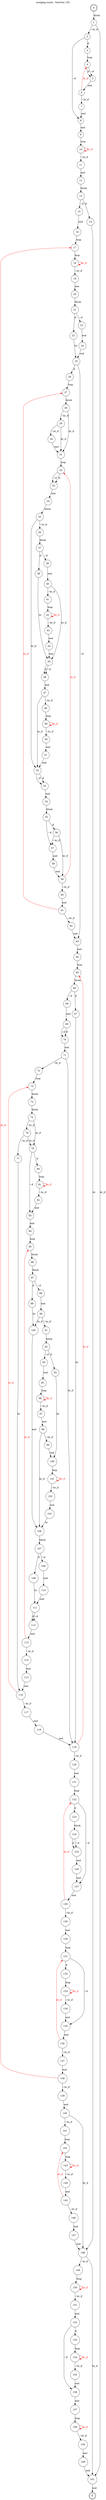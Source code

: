 digraph finite_state_machine {
    label = "mozjpeg.wasm - function 102"
    labelloc =  t
    labelfontsize = 16
    labelfontcolor = black
    labelfontname = "Helvetica"
    node [shape = doublecircle]; 0 E ;
    node [shape = circle];
    0 -> 1[label="block"];
    1 -> 2[label="~br_if"];
    1 -> 161[label="br_if"];
    2 -> 3[label="if"];
    2 -> 8[label="~if"];
    3 -> 4[label="loop"];
    4 -> 5[label="if"];
    4 -> 5[label="~if"];
    5 -> 6[label="end"];
    6 -> 7[label="~br_if"];
    6 -> 4[color="red" fontcolor="red" label="br_if"];
    7 -> 8[label="end"];
    8 -> 9[label="end"];
    9 -> 10[label="loop"];
    10 -> 11[label="~br_if"];
    10 -> 10[color="red" fontcolor="red" label="br_if"];
    11 -> 12[label="end"];
    12 -> 13[label="block"];
    13 -> 14[label="if"];
    13 -> 15[label="~if"];
    14 -> 148[label="br"];
    15 -> 16[label="end"];
    16 -> 17[label="loop"];
    17 -> 18[label="loop"];
    18 -> 19[label="~br_if"];
    18 -> 18[color="red" fontcolor="red" label="br_if"];
    19 -> 20[label="end"];
    20 -> 21[label="block"];
    21 -> 22[label="if"];
    21 -> 23[label="~if"];
    22 -> 25[label="br"];
    23 -> 24[label="end"];
    24 -> 25[label="end"];
    25 -> 26[label="if"];
    25 -> 63[label="~if"];
    26 -> 27[label="loop"];
    27 -> 28[label="block"];
    28 -> 29[label="~br_if"];
    28 -> 31[label="br_if"];
    29 -> 30[label="~br_if"];
    29 -> 31[label="br_if"];
    30 -> 31[label="end"];
    31 -> 32[label="loop"];
    32 -> 33[label="if"];
    32 -> 33[label="~if"];
    33 -> 34[label="end"];
    34 -> 35[label="block"];
    35 -> 36[label="~br_if"];
    35 -> 52[label="br_if"];
    36 -> 37[label="block"];
    37 -> 38[label="if"];
    37 -> 39[label="~if"];
    38 -> 45[label="br"];
    39 -> 40[label="end"];
    40 -> 41[label="~br_if"];
    40 -> 45[label="br_if"];
    41 -> 42[label="loop"];
    42 -> 43[label="~br_if"];
    42 -> 42[color="red" fontcolor="red" label="br_if"];
    43 -> 44[label="end"];
    44 -> 45[label="end"];
    45 -> 46[label="if"];
    45 -> 46[label="~if"];
    46 -> 47[label="end"];
    47 -> 48[label="~br_if"];
    47 -> 52[label="br_if"];
    48 -> 49[label="loop"];
    49 -> 50[label="~br_if"];
    49 -> 49[color="red" fontcolor="red" label="br_if"];
    50 -> 51[label="end"];
    51 -> 52[label="end"];
    52 -> 53[label="if"];
    52 -> 53[label="~if"];
    53 -> 54[label="end"];
    54 -> 55[label="block"];
    55 -> 56[label="if"];
    55 -> 57[label="~if"];
    56 -> 57[label="~br_if"];
    56 -> 59[label="br_if"];
    57 -> 58[label="end"];
    58 -> 59[label="end"];
    59 -> 60[label="~br_if"];
    59 -> 32[color="red" fontcolor="red" label="br_if"];
    60 -> 61[label="end"];
    61 -> 62[label="~br_if"];
    61 -> 27[color="red" fontcolor="red" label="br_if"];
    62 -> 63[label="end"];
    63 -> 64[label="end"];
    64 -> 65[label="loop"];
    65 -> 66[label="block"];
    66 -> 67[label="if"];
    66 -> 68[label="~if"];
    67 -> 119[label="br"];
    68 -> 69[label="end"];
    69 -> 70[label="if"];
    69 -> 70[label="~if"];
    70 -> 71[label="end"];
    71 -> 72[label="~br_if"];
    71 -> 119[label="br_if"];
    72 -> 73[label="loop"];
    73 -> 74[label="block"];
    74 -> 75[label="block"];
    75 -> 76[label="~br_if"];
    75 -> 79[label="br_if"];
    76 -> 77[label="~br_if"];
    76 -> 79[label="br_if"];
    77 -> 116[label="br"];
    79 -> 80[label="if"];
    79 -> 83[label="~if"];
    80 -> 81[label="loop"];
    81 -> 82[label="~br_if"];
    81 -> 81[color="red" fontcolor="red" label="br_if"];
    82 -> 83[label="end"];
    83 -> 84[label="end"];
    84 -> 85[label="loop"];
    85 -> 86[label="block"];
    86 -> 87[label="block"];
    87 -> 88[label="if"];
    87 -> 89[label="~if"];
    88 -> 105[label="br"];
    89 -> 90[label="end"];
    90 -> 91[label="~br_if"];
    90 -> 105[label="br_if"];
    91 -> 92[label="block"];
    92 -> 93[label="if"];
    92 -> 94[label="~if"];
    93 -> 100[label="br"];
    94 -> 95[label="end"];
    95 -> 96[label="loop"];
    96 -> 97[label="~br_if"];
    96 -> 96[color="red" fontcolor="red" label="br_if"];
    97 -> 98[label="end"];
    98 -> 99[label="~br_if"];
    98 -> 106[label="br_if"];
    99 -> 100[label="end"];
    100 -> 101[label="loop"];
    101 -> 102[label="~br_if"];
    101 -> 101[color="red" fontcolor="red" label="br_if"];
    102 -> 103[label="end"];
    103 -> 106[label="br"];
    105 -> 106[label="end"];
    106 -> 107[label="block"];
    107 -> 108[label="if"];
    107 -> 109[label="~if"];
    108 -> 111[label="br"];
    109 -> 110[label="end"];
    110 -> 111[label="end"];
    111 -> 112[label="if"];
    111 -> 112[label="~if"];
    112 -> 113[label="end"];
    113 -> 114[label="~br_if"];
    113 -> 85[color="red" fontcolor="red" label="br_if"];
    114 -> 115[label="end"];
    115 -> 116[label="end"];
    116 -> 117[label="~br_if"];
    116 -> 73[color="red" fontcolor="red" label="br_if"];
    117 -> 118[label="end"];
    118 -> 119[label="end"];
    119 -> 120[label="~br_if"];
    119 -> 65[color="red" fontcolor="red" label="br_if"];
    120 -> 121[label="end"];
    121 -> 122[label="loop"];
    122 -> 123[label="if"];
    122 -> 127[label="~if"];
    123 -> 124[label="block"];
    124 -> 125[label="if"];
    124 -> 125[label="~if"];
    125 -> 126[label="end"];
    126 -> 127[label="end"];
    127 -> 128[label="end"];
    128 -> 129[label="~br_if"];
    128 -> 122[color="red" fontcolor="red" label="br_if"];
    129 -> 130[label="end"];
    130 -> 131[label="loop"];
    131 -> 132[label="if"];
    131 -> 135[label="~if"];
    132 -> 133[label="loop"];
    133 -> 134[label="~br_if"];
    133 -> 133[color="red" fontcolor="red" label="br_if"];
    134 -> 135[label="end"];
    135 -> 136[label="end"];
    136 -> 137[label="~br_if"];
    136 -> 131[color="red" fontcolor="red" label="br_if"];
    137 -> 138[label="end"];
    138 -> 139[label="~br_if"];
    138 -> 17[color="red" fontcolor="red" label="br_if"];
    139 -> 140[label="end"];
    140 -> 141[label="~br_if"];
    140 -> 148[label="br_if"];
    141 -> 142[label="loop"];
    142 -> 143[label="loop"];
    143 -> 144[label="~br_if"];
    143 -> 143[color="red" fontcolor="red" label="br_if"];
    144 -> 145[label="end"];
    145 -> 146[label="~br_if"];
    145 -> 142[color="red" fontcolor="red" label="br_if"];
    146 -> 147[label="end"];
    147 -> 148[label="end"];
    148 -> 149[label="~br_if"];
    148 -> 161[label="br_if"];
    149 -> 150[label="loop"];
    150 -> 151[label="~br_if"];
    150 -> 150[color="red" fontcolor="red" label="br_if"];
    151 -> 152[label="end"];
    152 -> 153[label="if"];
    152 -> 156[label="~if"];
    153 -> 154[label="loop"];
    154 -> 155[label="~br_if"];
    154 -> 154[color="red" fontcolor="red" label="br_if"];
    155 -> 156[label="end"];
    156 -> 157[label="end"];
    157 -> 158[label="loop"];
    158 -> 159[label="~br_if"];
    158 -> 158[color="red" fontcolor="red" label="br_if"];
    159 -> 160[label="end"];
    160 -> 161[label="end"];
    161 -> E[label="end"];
}
